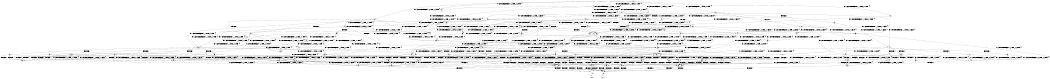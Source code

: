 digraph BCG {
size = "7, 10.5";
center = TRUE;
node [shape = circle];
0 [peripheries = 2];
0 -> 1 [label = "EX !0 !ATOMIC_EXCH_BRANCH (1, +0, TRUE, +0, 1, TRUE) !{}"];
0 -> 2 [label = "EX !2 !ATOMIC_EXCH_BRANCH (1, +1, TRUE, +0, 2, TRUE) !{}"];
0 -> 3 [label = "EX !1 !ATOMIC_EXCH_BRANCH (1, +0, TRUE, +0, 3, TRUE) !{}"];
0 -> 4 [label = "EX !0 !ATOMIC_EXCH_BRANCH (1, +0, TRUE, +0, 1, TRUE) !{}"];
0 -> 5 [label = "EX !2 !ATOMIC_EXCH_BRANCH (1, +1, TRUE, +0, 2, TRUE) !{}"];
0 -> 6 [label = "EX !1 !ATOMIC_EXCH_BRANCH (1, +0, TRUE, +0, 3, TRUE) !{}"];
1 -> 7 [label = "EX !2 !ATOMIC_EXCH_BRANCH (1, +1, TRUE, +0, 2, TRUE) !{}"];
2 -> 8 [label = "EX !0 !ATOMIC_EXCH_BRANCH (1, +0, TRUE, +0, 1, FALSE) !{}"];
3 -> 9 [label = "EX !0 !ATOMIC_EXCH_BRANCH (1, +0, TRUE, +0, 1, TRUE) !{}"];
4 -> 1 [label = "EX !0 !ATOMIC_EXCH_BRANCH (1, +0, TRUE, +0, 1, TRUE) !{}"];
4 -> 7 [label = "EX !2 !ATOMIC_EXCH_BRANCH (1, +1, TRUE, +0, 2, TRUE) !{}"];
4 -> 9 [label = "EX !1 !ATOMIC_EXCH_BRANCH (1, +0, TRUE, +0, 3, TRUE) !{}"];
4 -> 4 [label = "EX !0 !ATOMIC_EXCH_BRANCH (1, +0, TRUE, +0, 1, TRUE) !{}"];
4 -> 10 [label = "EX !2 !ATOMIC_EXCH_BRANCH (1, +1, TRUE, +0, 2, TRUE) !{}"];
4 -> 11 [label = "EX !1 !ATOMIC_EXCH_BRANCH (1, +0, TRUE, +0, 3, TRUE) !{}"];
5 -> 8 [label = "EX !0 !ATOMIC_EXCH_BRANCH (1, +0, TRUE, +0, 1, FALSE) !{}"];
5 -> 12 [label = "EX !1 !ATOMIC_EXCH_BRANCH (1, +0, TRUE, +0, 3, FALSE) !{}"];
5 -> 13 [label = "TERMINATE !2"];
5 -> 14 [label = "EX !0 !ATOMIC_EXCH_BRANCH (1, +0, TRUE, +0, 1, FALSE) !{}"];
5 -> 15 [label = "EX !1 !ATOMIC_EXCH_BRANCH (1, +0, TRUE, +0, 3, FALSE) !{}"];
5 -> 16 [label = "TERMINATE !2"];
6 -> 9 [label = "EX !0 !ATOMIC_EXCH_BRANCH (1, +0, TRUE, +0, 1, TRUE) !{}"];
6 -> 17 [label = "EX !2 !ATOMIC_EXCH_BRANCH (1, +1, TRUE, +0, 2, TRUE) !{}"];
6 -> 18 [label = "TERMINATE !1"];
6 -> 11 [label = "EX !0 !ATOMIC_EXCH_BRANCH (1, +0, TRUE, +0, 1, TRUE) !{}"];
6 -> 19 [label = "EX !2 !ATOMIC_EXCH_BRANCH (1, +1, TRUE, +0, 2, TRUE) !{}"];
6 -> 20 [label = "TERMINATE !1"];
7 -> 8 [label = "EX !0 !ATOMIC_EXCH_BRANCH (1, +0, TRUE, +0, 1, FALSE) !{}"];
8 -> 21 [label = "EX !1 !ATOMIC_EXCH_BRANCH (1, +0, TRUE, +0, 3, TRUE) !{}"];
9 -> 22 [label = "EX !2 !ATOMIC_EXCH_BRANCH (1, +1, TRUE, +0, 2, TRUE) !{}"];
10 -> 8 [label = "EX !0 !ATOMIC_EXCH_BRANCH (1, +0, TRUE, +0, 1, FALSE) !{}"];
10 -> 23 [label = "EX !1 !ATOMIC_EXCH_BRANCH (1, +0, TRUE, +0, 3, FALSE) !{}"];
10 -> 24 [label = "TERMINATE !2"];
10 -> 14 [label = "EX !0 !ATOMIC_EXCH_BRANCH (1, +0, TRUE, +0, 1, FALSE) !{}"];
10 -> 25 [label = "EX !1 !ATOMIC_EXCH_BRANCH (1, +0, TRUE, +0, 3, FALSE) !{}"];
10 -> 26 [label = "TERMINATE !2"];
11 -> 9 [label = "EX !0 !ATOMIC_EXCH_BRANCH (1, +0, TRUE, +0, 1, TRUE) !{}"];
11 -> 22 [label = "EX !2 !ATOMIC_EXCH_BRANCH (1, +1, TRUE, +0, 2, TRUE) !{}"];
11 -> 27 [label = "TERMINATE !1"];
11 -> 11 [label = "EX !0 !ATOMIC_EXCH_BRANCH (1, +0, TRUE, +0, 1, TRUE) !{}"];
11 -> 28 [label = "EX !2 !ATOMIC_EXCH_BRANCH (1, +1, TRUE, +0, 2, TRUE) !{}"];
11 -> 29 [label = "TERMINATE !1"];
12 -> 17 [label = "EX !1 !ATOMIC_EXCH_BRANCH (1, +1, TRUE, +0, 3, TRUE) !{}"];
13 -> 30 [label = "EX !0 !ATOMIC_EXCH_BRANCH (1, +0, TRUE, +0, 1, FALSE) !{}"];
14 -> 21 [label = "EX !1 !ATOMIC_EXCH_BRANCH (1, +0, TRUE, +0, 3, TRUE) !{}"];
14 -> 31 [label = "TERMINATE !0"];
14 -> 32 [label = "TERMINATE !2"];
14 -> 33 [label = "EX !1 !ATOMIC_EXCH_BRANCH (1, +0, TRUE, +0, 3, TRUE) !{}"];
14 -> 34 [label = "TERMINATE !0"];
14 -> 35 [label = "TERMINATE !2"];
15 -> 17 [label = "EX !1 !ATOMIC_EXCH_BRANCH (1, +1, TRUE, +0, 3, TRUE) !{}"];
15 -> 36 [label = "EX !0 !ATOMIC_EXCH_BRANCH (1, +0, TRUE, +0, 1, TRUE) !{}"];
15 -> 37 [label = "TERMINATE !2"];
15 -> 19 [label = "EX !1 !ATOMIC_EXCH_BRANCH (1, +1, TRUE, +0, 3, TRUE) !{}"];
15 -> 38 [label = "EX !0 !ATOMIC_EXCH_BRANCH (1, +0, TRUE, +0, 1, TRUE) !{}"];
15 -> 39 [label = "TERMINATE !2"];
16 -> 30 [label = "EX !0 !ATOMIC_EXCH_BRANCH (1, +0, TRUE, +0, 1, FALSE) !{}"];
16 -> 40 [label = "EX !1 !ATOMIC_EXCH_BRANCH (1, +0, TRUE, +0, 3, FALSE) !{}"];
16 -> 41 [label = "EX !0 !ATOMIC_EXCH_BRANCH (1, +0, TRUE, +0, 1, FALSE) !{}"];
16 -> 42 [label = "EX !1 !ATOMIC_EXCH_BRANCH (1, +0, TRUE, +0, 3, FALSE) !{}"];
17 -> 43 [label = "EX !0 !ATOMIC_EXCH_BRANCH (1, +0, TRUE, +0, 1, FALSE) !{}"];
18 -> 44 [label = "EX !0 !ATOMIC_EXCH_BRANCH (1, +0, TRUE, +0, 1, TRUE) !{}"];
19 -> 43 [label = "EX !0 !ATOMIC_EXCH_BRANCH (1, +0, TRUE, +0, 1, FALSE) !{}"];
19 -> 45 [label = "TERMINATE !2"];
19 -> 46 [label = "TERMINATE !1"];
19 -> 47 [label = "EX !0 !ATOMIC_EXCH_BRANCH (1, +0, TRUE, +0, 1, FALSE) !{}"];
19 -> 48 [label = "TERMINATE !2"];
19 -> 49 [label = "TERMINATE !1"];
20 -> 44 [label = "EX !0 !ATOMIC_EXCH_BRANCH (1, +0, TRUE, +0, 1, TRUE) !{}"];
20 -> 50 [label = "EX !2 !ATOMIC_EXCH_BRANCH (1, +1, TRUE, +0, 2, TRUE) !{}"];
20 -> 51 [label = "EX !0 !ATOMIC_EXCH_BRANCH (1, +0, TRUE, +0, 1, TRUE) !{}"];
20 -> 52 [label = "EX !2 !ATOMIC_EXCH_BRANCH (1, +1, TRUE, +0, 2, TRUE) !{}"];
21 -> 53 [label = "TERMINATE !0"];
22 -> 43 [label = "EX !0 !ATOMIC_EXCH_BRANCH (1, +0, TRUE, +0, 1, FALSE) !{}"];
23 -> 36 [label = "EX !0 !ATOMIC_EXCH_BRANCH (1, +0, TRUE, +0, 1, TRUE) !{}"];
24 -> 54 [label = "EX !1 !ATOMIC_EXCH_BRANCH (1, +0, TRUE, +0, 3, FALSE) !{}"];
25 -> 36 [label = "EX !0 !ATOMIC_EXCH_BRANCH (1, +0, TRUE, +0, 1, TRUE) !{}"];
25 -> 22 [label = "EX !1 !ATOMIC_EXCH_BRANCH (1, +1, TRUE, +0, 3, TRUE) !{}"];
25 -> 55 [label = "TERMINATE !2"];
25 -> 38 [label = "EX !0 !ATOMIC_EXCH_BRANCH (1, +0, TRUE, +0, 1, TRUE) !{}"];
25 -> 28 [label = "EX !1 !ATOMIC_EXCH_BRANCH (1, +1, TRUE, +0, 3, TRUE) !{}"];
25 -> 56 [label = "TERMINATE !2"];
26 -> 54 [label = "EX !1 !ATOMIC_EXCH_BRANCH (1, +0, TRUE, +0, 3, FALSE) !{}"];
26 -> 30 [label = "EX !0 !ATOMIC_EXCH_BRANCH (1, +0, TRUE, +0, 1, FALSE) !{}"];
26 -> 57 [label = "EX !1 !ATOMIC_EXCH_BRANCH (1, +0, TRUE, +0, 3, FALSE) !{}"];
26 -> 41 [label = "EX !0 !ATOMIC_EXCH_BRANCH (1, +0, TRUE, +0, 1, FALSE) !{}"];
27 -> 58 [label = "EX !2 !ATOMIC_EXCH_BRANCH (1, +1, TRUE, +0, 2, TRUE) !{}"];
28 -> 43 [label = "EX !0 !ATOMIC_EXCH_BRANCH (1, +0, TRUE, +0, 1, FALSE) !{}"];
28 -> 59 [label = "TERMINATE !2"];
28 -> 60 [label = "TERMINATE !1"];
28 -> 47 [label = "EX !0 !ATOMIC_EXCH_BRANCH (1, +0, TRUE, +0, 1, FALSE) !{}"];
28 -> 61 [label = "TERMINATE !2"];
28 -> 62 [label = "TERMINATE !1"];
29 -> 58 [label = "EX !2 !ATOMIC_EXCH_BRANCH (1, +1, TRUE, +0, 2, TRUE) !{}"];
29 -> 44 [label = "EX !0 !ATOMIC_EXCH_BRANCH (1, +0, TRUE, +0, 1, TRUE) !{}"];
29 -> 63 [label = "EX !2 !ATOMIC_EXCH_BRANCH (1, +1, TRUE, +0, 2, TRUE) !{}"];
29 -> 51 [label = "EX !0 !ATOMIC_EXCH_BRANCH (1, +0, TRUE, +0, 1, TRUE) !{}"];
30 -> 64 [label = "EX !1 !ATOMIC_EXCH_BRANCH (1, +0, TRUE, +0, 3, TRUE) !{}"];
31 -> 65 [label = "EX !1 !ATOMIC_EXCH_BRANCH (1, +0, TRUE, +0, 3, TRUE) !{}"];
32 -> 64 [label = "EX !1 !ATOMIC_EXCH_BRANCH (1, +0, TRUE, +0, 3, TRUE) !{}"];
33 -> 53 [label = "TERMINATE !0"];
33 -> 66 [label = "TERMINATE !2"];
33 -> 67 [label = "TERMINATE !1"];
33 -> 68 [label = "TERMINATE !0"];
33 -> 69 [label = "TERMINATE !2"];
33 -> 70 [label = "TERMINATE !1"];
34 -> 65 [label = "EX !1 !ATOMIC_EXCH_BRANCH (1, +0, TRUE, +0, 3, TRUE) !{}"];
34 -> 71 [label = "TERMINATE !2"];
34 -> 72 [label = "EX !1 !ATOMIC_EXCH_BRANCH (1, +0, TRUE, +0, 3, TRUE) !{}"];
34 -> 73 [label = "TERMINATE !2"];
35 -> 64 [label = "EX !1 !ATOMIC_EXCH_BRANCH (1, +0, TRUE, +0, 3, TRUE) !{}"];
35 -> 71 [label = "TERMINATE !0"];
35 -> 74 [label = "EX !1 !ATOMIC_EXCH_BRANCH (1, +0, TRUE, +0, 3, TRUE) !{}"];
35 -> 73 [label = "TERMINATE !0"];
36 -> 22 [label = "EX !1 !ATOMIC_EXCH_BRANCH (1, +1, TRUE, +0, 3, TRUE) !{}"];
37 -> 75 [label = "EX !0 !ATOMIC_EXCH_BRANCH (1, +0, TRUE, +0, 1, TRUE) !{}"];
38 -> 36 [label = "EX !0 !ATOMIC_EXCH_BRANCH (1, +0, TRUE, +0, 1, TRUE) !{}"];
38 -> 22 [label = "EX !1 !ATOMIC_EXCH_BRANCH (1, +1, TRUE, +0, 3, TRUE) !{}"];
38 -> 55 [label = "TERMINATE !2"];
38 -> 38 [label = "EX !0 !ATOMIC_EXCH_BRANCH (1, +0, TRUE, +0, 1, TRUE) !{}"];
38 -> 28 [label = "EX !1 !ATOMIC_EXCH_BRANCH (1, +1, TRUE, +0, 3, TRUE) !{}"];
38 -> 56 [label = "TERMINATE !2"];
39 -> 75 [label = "EX !0 !ATOMIC_EXCH_BRANCH (1, +0, TRUE, +0, 1, TRUE) !{}"];
39 -> 76 [label = "EX !1 !ATOMIC_EXCH_BRANCH (1, +1, TRUE, +0, 3, TRUE) !{}"];
39 -> 77 [label = "EX !0 !ATOMIC_EXCH_BRANCH (1, +0, TRUE, +0, 1, TRUE) !{}"];
39 -> 78 [label = "EX !1 !ATOMIC_EXCH_BRANCH (1, +1, TRUE, +0, 3, TRUE) !{}"];
40 -> 76 [label = "EX !1 !ATOMIC_EXCH_BRANCH (1, +1, TRUE, +0, 3, TRUE) !{}"];
41 -> 64 [label = "EX !1 !ATOMIC_EXCH_BRANCH (1, +0, TRUE, +0, 3, TRUE) !{}"];
41 -> 71 [label = "TERMINATE !0"];
41 -> 74 [label = "EX !1 !ATOMIC_EXCH_BRANCH (1, +0, TRUE, +0, 3, TRUE) !{}"];
41 -> 73 [label = "TERMINATE !0"];
42 -> 76 [label = "EX !1 !ATOMIC_EXCH_BRANCH (1, +1, TRUE, +0, 3, TRUE) !{}"];
42 -> 75 [label = "EX !0 !ATOMIC_EXCH_BRANCH (1, +0, TRUE, +0, 1, TRUE) !{}"];
42 -> 78 [label = "EX !1 !ATOMIC_EXCH_BRANCH (1, +1, TRUE, +0, 3, TRUE) !{}"];
42 -> 77 [label = "EX !0 !ATOMIC_EXCH_BRANCH (1, +0, TRUE, +0, 1, TRUE) !{}"];
43 -> 53 [label = "TERMINATE !0"];
44 -> 58 [label = "EX !2 !ATOMIC_EXCH_BRANCH (1, +1, TRUE, +0, 2, TRUE) !{}"];
45 -> 79 [label = "EX !0 !ATOMIC_EXCH_BRANCH (1, +0, TRUE, +0, 1, FALSE) !{}"];
46 -> 80 [label = "EX !0 !ATOMIC_EXCH_BRANCH (1, +0, TRUE, +0, 1, FALSE) !{}"];
47 -> 53 [label = "TERMINATE !0"];
47 -> 66 [label = "TERMINATE !2"];
47 -> 67 [label = "TERMINATE !1"];
47 -> 68 [label = "TERMINATE !0"];
47 -> 69 [label = "TERMINATE !2"];
47 -> 70 [label = "TERMINATE !1"];
48 -> 79 [label = "EX !0 !ATOMIC_EXCH_BRANCH (1, +0, TRUE, +0, 1, FALSE) !{}"];
48 -> 81 [label = "TERMINATE !1"];
48 -> 82 [label = "EX !0 !ATOMIC_EXCH_BRANCH (1, +0, TRUE, +0, 1, FALSE) !{}"];
48 -> 83 [label = "TERMINATE !1"];
49 -> 80 [label = "EX !0 !ATOMIC_EXCH_BRANCH (1, +0, TRUE, +0, 1, FALSE) !{}"];
49 -> 81 [label = "TERMINATE !2"];
49 -> 84 [label = "EX !0 !ATOMIC_EXCH_BRANCH (1, +0, TRUE, +0, 1, FALSE) !{}"];
49 -> 83 [label = "TERMINATE !2"];
50 -> 80 [label = "EX !0 !ATOMIC_EXCH_BRANCH (1, +0, TRUE, +0, 1, FALSE) !{}"];
51 -> 44 [label = "EX !0 !ATOMIC_EXCH_BRANCH (1, +0, TRUE, +0, 1, TRUE) !{}"];
51 -> 58 [label = "EX !2 !ATOMIC_EXCH_BRANCH (1, +1, TRUE, +0, 2, TRUE) !{}"];
51 -> 51 [label = "EX !0 !ATOMIC_EXCH_BRANCH (1, +0, TRUE, +0, 1, TRUE) !{}"];
51 -> 63 [label = "EX !2 !ATOMIC_EXCH_BRANCH (1, +1, TRUE, +0, 2, TRUE) !{}"];
52 -> 80 [label = "EX !0 !ATOMIC_EXCH_BRANCH (1, +0, TRUE, +0, 1, FALSE) !{}"];
52 -> 81 [label = "TERMINATE !2"];
52 -> 84 [label = "EX !0 !ATOMIC_EXCH_BRANCH (1, +0, TRUE, +0, 1, FALSE) !{}"];
52 -> 83 [label = "TERMINATE !2"];
53 -> 85 [label = "TERMINATE !2"];
54 -> 75 [label = "EX !0 !ATOMIC_EXCH_BRANCH (1, +0, TRUE, +0, 1, TRUE) !{}"];
55 -> 75 [label = "EX !0 !ATOMIC_EXCH_BRANCH (1, +0, TRUE, +0, 1, TRUE) !{}"];
56 -> 75 [label = "EX !0 !ATOMIC_EXCH_BRANCH (1, +0, TRUE, +0, 1, TRUE) !{}"];
56 -> 86 [label = "EX !1 !ATOMIC_EXCH_BRANCH (1, +1, TRUE, +0, 3, TRUE) !{}"];
56 -> 77 [label = "EX !0 !ATOMIC_EXCH_BRANCH (1, +0, TRUE, +0, 1, TRUE) !{}"];
56 -> 87 [label = "EX !1 !ATOMIC_EXCH_BRANCH (1, +1, TRUE, +0, 3, TRUE) !{}"];
57 -> 75 [label = "EX !0 !ATOMIC_EXCH_BRANCH (1, +0, TRUE, +0, 1, TRUE) !{}"];
57 -> 86 [label = "EX !1 !ATOMIC_EXCH_BRANCH (1, +1, TRUE, +0, 3, TRUE) !{}"];
57 -> 77 [label = "EX !0 !ATOMIC_EXCH_BRANCH (1, +0, TRUE, +0, 1, TRUE) !{}"];
57 -> 87 [label = "EX !1 !ATOMIC_EXCH_BRANCH (1, +1, TRUE, +0, 3, TRUE) !{}"];
58 -> 80 [label = "EX !0 !ATOMIC_EXCH_BRANCH (1, +0, TRUE, +0, 1, FALSE) !{}"];
59 -> 88 [label = "TERMINATE !1"];
60 -> 88 [label = "TERMINATE !2"];
61 -> 88 [label = "TERMINATE !1"];
61 -> 79 [label = "EX !0 !ATOMIC_EXCH_BRANCH (1, +0, TRUE, +0, 1, FALSE) !{}"];
61 -> 89 [label = "TERMINATE !1"];
61 -> 82 [label = "EX !0 !ATOMIC_EXCH_BRANCH (1, +0, TRUE, +0, 1, FALSE) !{}"];
62 -> 88 [label = "TERMINATE !2"];
62 -> 80 [label = "EX !0 !ATOMIC_EXCH_BRANCH (1, +0, TRUE, +0, 1, FALSE) !{}"];
62 -> 89 [label = "TERMINATE !2"];
62 -> 84 [label = "EX !0 !ATOMIC_EXCH_BRANCH (1, +0, TRUE, +0, 1, FALSE) !{}"];
63 -> 80 [label = "EX !0 !ATOMIC_EXCH_BRANCH (1, +0, TRUE, +0, 1, FALSE) !{}"];
63 -> 88 [label = "TERMINATE !2"];
63 -> 84 [label = "EX !0 !ATOMIC_EXCH_BRANCH (1, +0, TRUE, +0, 1, FALSE) !{}"];
63 -> 89 [label = "TERMINATE !2"];
64 -> 85 [label = "TERMINATE !0"];
65 -> 85 [label = "TERMINATE !2"];
66 -> 85 [label = "TERMINATE !0"];
67 -> 90 [label = "TERMINATE !0"];
68 -> 85 [label = "TERMINATE !2"];
68 -> 90 [label = "TERMINATE !1"];
68 -> 91 [label = "TERMINATE !2"];
68 -> 92 [label = "TERMINATE !1"];
69 -> 85 [label = "TERMINATE !0"];
69 -> 93 [label = "TERMINATE !1"];
69 -> 91 [label = "TERMINATE !0"];
69 -> 94 [label = "TERMINATE !1"];
70 -> 90 [label = "TERMINATE !0"];
70 -> 93 [label = "TERMINATE !2"];
70 -> 92 [label = "TERMINATE !0"];
70 -> 94 [label = "TERMINATE !2"];
71 -> 95 [label = "EX !1 !ATOMIC_EXCH_BRANCH (1, +0, TRUE, +0, 3, TRUE) !{}"];
72 -> 85 [label = "TERMINATE !2"];
72 -> 90 [label = "TERMINATE !1"];
72 -> 91 [label = "TERMINATE !2"];
72 -> 92 [label = "TERMINATE !1"];
73 -> 95 [label = "EX !1 !ATOMIC_EXCH_BRANCH (1, +0, TRUE, +0, 3, TRUE) !{}"];
73 -> 96 [label = "EX !1 !ATOMIC_EXCH_BRANCH (1, +0, TRUE, +0, 3, TRUE) !{}"];
74 -> 85 [label = "TERMINATE !0"];
74 -> 93 [label = "TERMINATE !1"];
74 -> 91 [label = "TERMINATE !0"];
74 -> 94 [label = "TERMINATE !1"];
75 -> 86 [label = "EX !1 !ATOMIC_EXCH_BRANCH (1, +1, TRUE, +0, 3, TRUE) !{}"];
76 -> 79 [label = "EX !0 !ATOMIC_EXCH_BRANCH (1, +0, TRUE, +0, 1, FALSE) !{}"];
77 -> 75 [label = "EX !0 !ATOMIC_EXCH_BRANCH (1, +0, TRUE, +0, 1, TRUE) !{}"];
77 -> 86 [label = "EX !1 !ATOMIC_EXCH_BRANCH (1, +1, TRUE, +0, 3, TRUE) !{}"];
77 -> 77 [label = "EX !0 !ATOMIC_EXCH_BRANCH (1, +0, TRUE, +0, 1, TRUE) !{}"];
77 -> 87 [label = "EX !1 !ATOMIC_EXCH_BRANCH (1, +1, TRUE, +0, 3, TRUE) !{}"];
78 -> 79 [label = "EX !0 !ATOMIC_EXCH_BRANCH (1, +0, TRUE, +0, 1, FALSE) !{}"];
78 -> 81 [label = "TERMINATE !1"];
78 -> 82 [label = "EX !0 !ATOMIC_EXCH_BRANCH (1, +0, TRUE, +0, 1, FALSE) !{}"];
78 -> 83 [label = "TERMINATE !1"];
79 -> 85 [label = "TERMINATE !0"];
80 -> 90 [label = "TERMINATE !0"];
81 -> 97 [label = "EX !0 !ATOMIC_EXCH_BRANCH (1, +0, TRUE, +0, 1, FALSE) !{}"];
82 -> 85 [label = "TERMINATE !0"];
82 -> 93 [label = "TERMINATE !1"];
82 -> 91 [label = "TERMINATE !0"];
82 -> 94 [label = "TERMINATE !1"];
83 -> 97 [label = "EX !0 !ATOMIC_EXCH_BRANCH (1, +0, TRUE, +0, 1, FALSE) !{}"];
83 -> 98 [label = "EX !0 !ATOMIC_EXCH_BRANCH (1, +0, TRUE, +0, 1, FALSE) !{}"];
84 -> 90 [label = "TERMINATE !0"];
84 -> 93 [label = "TERMINATE !2"];
84 -> 92 [label = "TERMINATE !0"];
84 -> 94 [label = "TERMINATE !2"];
85 -> 99 [label = "TERMINATE !1"];
86 -> 79 [label = "EX !0 !ATOMIC_EXCH_BRANCH (1, +0, TRUE, +0, 1, FALSE) !{}"];
87 -> 79 [label = "EX !0 !ATOMIC_EXCH_BRANCH (1, +0, TRUE, +0, 1, FALSE) !{}"];
87 -> 88 [label = "TERMINATE !1"];
87 -> 82 [label = "EX !0 !ATOMIC_EXCH_BRANCH (1, +0, TRUE, +0, 1, FALSE) !{}"];
87 -> 89 [label = "TERMINATE !1"];
88 -> 97 [label = "EX !0 !ATOMIC_EXCH_BRANCH (1, +0, TRUE, +0, 1, FALSE) !{}"];
89 -> 97 [label = "EX !0 !ATOMIC_EXCH_BRANCH (1, +0, TRUE, +0, 1, FALSE) !{}"];
89 -> 98 [label = "EX !0 !ATOMIC_EXCH_BRANCH (1, +0, TRUE, +0, 1, FALSE) !{}"];
90 -> 99 [label = "TERMINATE !2"];
91 -> 99 [label = "TERMINATE !1"];
91 -> 100 [label = "TERMINATE !1"];
92 -> 99 [label = "TERMINATE !2"];
92 -> 100 [label = "TERMINATE !2"];
93 -> 99 [label = "TERMINATE !0"];
94 -> 99 [label = "TERMINATE !0"];
94 -> 100 [label = "TERMINATE !0"];
95 -> 99 [label = "TERMINATE !1"];
96 -> 99 [label = "TERMINATE !1"];
96 -> 100 [label = "TERMINATE !1"];
97 -> 99 [label = "TERMINATE !0"];
98 -> 99 [label = "TERMINATE !0"];
98 -> 100 [label = "TERMINATE !0"];
99 -> 101 [label = "exit"];
100 -> 102 [label = "exit"];
}
